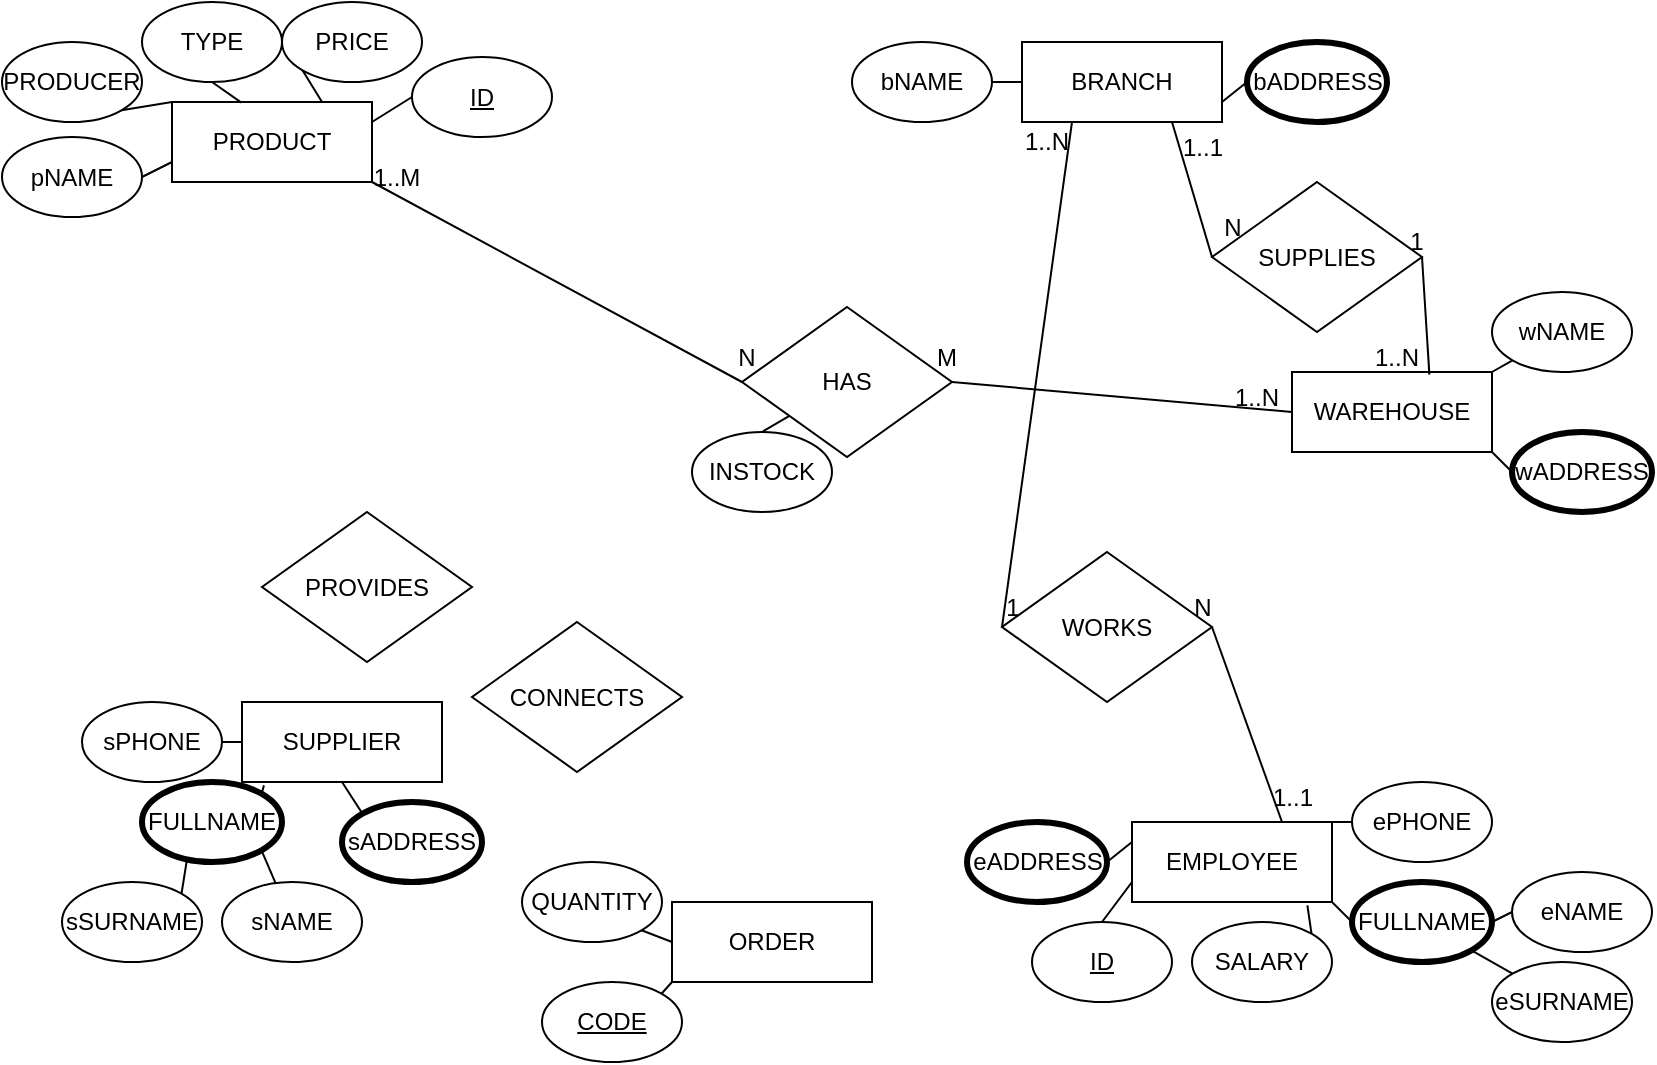 <mxfile version="20.7.4" type="github"><diagram id="JuO-4OBs19GBXd66AHE6" name="Page-1"><mxGraphModel dx="1238" dy="619" grid="1" gridSize="10" guides="1" tooltips="1" connect="1" arrows="0" fold="1" page="1" pageScale="1" pageWidth="850" pageHeight="1100" math="0" shadow="0"><root><mxCell id="0"/><mxCell id="1" parent="0"/><mxCell id="H6YnW9RVQ337V4yiGJH3-79" style="edgeStyle=none;orthogonalLoop=1;jettySize=auto;html=1;exitX=1;exitY=1;exitDx=0;exitDy=0;entryX=0;entryY=0.5;entryDx=0;entryDy=0;endArrow=none;endFill=0;elbow=vertical;" edge="1" parent="1" source="H6YnW9RVQ337V4yiGJH3-1" target="H6YnW9RVQ337V4yiGJH3-75"><mxGeometry relative="1" as="geometry"/></mxCell><mxCell id="H6YnW9RVQ337V4yiGJH3-1" value="PRODUCT" style="rounded=0;whiteSpace=wrap;html=1;labelBackgroundColor=none;" vertex="1" parent="1"><mxGeometry x="95" y="60" width="100" height="40" as="geometry"/></mxCell><mxCell id="H6YnW9RVQ337V4yiGJH3-69" style="edgeStyle=none;orthogonalLoop=1;jettySize=auto;html=1;exitX=1;exitY=0;exitDx=0;exitDy=0;entryX=0;entryY=1;entryDx=0;entryDy=0;endArrow=none;endFill=0;elbow=vertical;" edge="1" parent="1" source="H6YnW9RVQ337V4yiGJH3-5" target="H6YnW9RVQ337V4yiGJH3-11"><mxGeometry relative="1" as="geometry"/></mxCell><mxCell id="H6YnW9RVQ337V4yiGJH3-70" style="edgeStyle=none;orthogonalLoop=1;jettySize=auto;html=1;exitX=1;exitY=1;exitDx=0;exitDy=0;entryX=0;entryY=0.5;entryDx=0;entryDy=0;endArrow=none;endFill=0;elbow=vertical;" edge="1" parent="1" source="H6YnW9RVQ337V4yiGJH3-5" target="H6YnW9RVQ337V4yiGJH3-22"><mxGeometry relative="1" as="geometry"/></mxCell><mxCell id="H6YnW9RVQ337V4yiGJH3-5" value="WAREHOUSE" style="rounded=0;whiteSpace=wrap;html=1;labelBackgroundColor=none;" vertex="1" parent="1"><mxGeometry x="655" y="195" width="100" height="40" as="geometry"/></mxCell><mxCell id="H6YnW9RVQ337V4yiGJH3-95" style="edgeStyle=none;rounded=0;orthogonalLoop=1;jettySize=auto;html=1;exitX=0.75;exitY=1;exitDx=0;exitDy=0;entryX=0;entryY=0.5;entryDx=0;entryDy=0;endArrow=none;endFill=0;" edge="1" parent="1" source="H6YnW9RVQ337V4yiGJH3-6" target="H6YnW9RVQ337V4yiGJH3-91"><mxGeometry relative="1" as="geometry"/></mxCell><mxCell id="H6YnW9RVQ337V4yiGJH3-6" value="BRANCH" style="rounded=0;whiteSpace=wrap;html=1;labelBackgroundColor=none;" vertex="1" parent="1"><mxGeometry x="520" y="30" width="100" height="40" as="geometry"/></mxCell><mxCell id="H6YnW9RVQ337V4yiGJH3-7" value="EMPLOYEE" style="rounded=0;whiteSpace=wrap;html=1;labelBackgroundColor=none;" vertex="1" parent="1"><mxGeometry x="575" y="420" width="100" height="40" as="geometry"/></mxCell><mxCell id="H6YnW9RVQ337V4yiGJH3-8" value="ORDER" style="rounded=0;whiteSpace=wrap;html=1;labelBackgroundColor=none;" vertex="1" parent="1"><mxGeometry x="345" y="460" width="100" height="40" as="geometry"/></mxCell><mxCell id="H6YnW9RVQ337V4yiGJH3-62" style="edgeStyle=none;orthogonalLoop=1;jettySize=auto;html=1;exitX=0.5;exitY=1;exitDx=0;exitDy=0;entryX=0;entryY=0;entryDx=0;entryDy=0;endArrow=none;endFill=0;elbow=vertical;" edge="1" parent="1" source="H6YnW9RVQ337V4yiGJH3-9" target="H6YnW9RVQ337V4yiGJH3-23"><mxGeometry relative="1" as="geometry"/></mxCell><mxCell id="H6YnW9RVQ337V4yiGJH3-9" value="SUPPLIER" style="rounded=0;whiteSpace=wrap;html=1;labelBackgroundColor=none;" vertex="1" parent="1"><mxGeometry x="130" y="360" width="100" height="40" as="geometry"/></mxCell><mxCell id="H6YnW9RVQ337V4yiGJH3-63" style="edgeStyle=none;orthogonalLoop=1;jettySize=auto;html=1;exitX=1;exitY=0.5;exitDx=0;exitDy=0;entryX=0;entryY=0.75;entryDx=0;entryDy=0;endArrow=none;endFill=0;elbow=vertical;" edge="1" parent="1" source="H6YnW9RVQ337V4yiGJH3-10" target="H6YnW9RVQ337V4yiGJH3-1"><mxGeometry relative="1" as="geometry"/></mxCell><mxCell id="H6YnW9RVQ337V4yiGJH3-10" value="pNAME" style="ellipse;whiteSpace=wrap;html=1;labelBackgroundColor=none;rounded=0;" vertex="1" parent="1"><mxGeometry x="10" y="77.5" width="70" height="40" as="geometry"/></mxCell><mxCell id="H6YnW9RVQ337V4yiGJH3-11" value="wNAME" style="ellipse;whiteSpace=wrap;html=1;labelBackgroundColor=none;rounded=0;" vertex="1" parent="1"><mxGeometry x="755" y="155" width="70" height="40" as="geometry"/></mxCell><mxCell id="H6YnW9RVQ337V4yiGJH3-97" style="edgeStyle=none;rounded=0;orthogonalLoop=1;jettySize=auto;html=1;exitX=1;exitY=0.5;exitDx=0;exitDy=0;entryX=0;entryY=0.5;entryDx=0;entryDy=0;endArrow=none;endFill=0;" edge="1" parent="1" source="H6YnW9RVQ337V4yiGJH3-12" target="H6YnW9RVQ337V4yiGJH3-6"><mxGeometry relative="1" as="geometry"/></mxCell><mxCell id="H6YnW9RVQ337V4yiGJH3-12" value="bNAME" style="ellipse;whiteSpace=wrap;html=1;labelBackgroundColor=none;rounded=0;" vertex="1" parent="1"><mxGeometry x="435" y="30" width="70" height="40" as="geometry"/></mxCell><mxCell id="H6YnW9RVQ337V4yiGJH3-53" style="edgeStyle=none;orthogonalLoop=1;jettySize=auto;html=1;exitX=0;exitY=0.5;exitDx=0;exitDy=0;entryX=1;entryY=0.5;entryDx=0;entryDy=0;endArrow=none;endFill=0;elbow=vertical;" edge="1" parent="1" source="H6YnW9RVQ337V4yiGJH3-13" target="H6YnW9RVQ337V4yiGJH3-26"><mxGeometry relative="1" as="geometry"/></mxCell><mxCell id="H6YnW9RVQ337V4yiGJH3-13" value="eNAME" style="ellipse;whiteSpace=wrap;html=1;labelBackgroundColor=none;rounded=0;" vertex="1" parent="1"><mxGeometry x="765" y="445" width="70" height="40" as="geometry"/></mxCell><mxCell id="H6YnW9RVQ337V4yiGJH3-14" value="sNAME" style="ellipse;whiteSpace=wrap;html=1;labelBackgroundColor=none;rounded=0;" vertex="1" parent="1"><mxGeometry x="120" y="450" width="70" height="40" as="geometry"/></mxCell><mxCell id="H6YnW9RVQ337V4yiGJH3-65" style="edgeStyle=none;orthogonalLoop=1;jettySize=auto;html=1;exitX=0.5;exitY=1;exitDx=0;exitDy=0;entryX=0.347;entryY=0.008;entryDx=0;entryDy=0;entryPerimeter=0;endArrow=none;endFill=0;elbow=vertical;" edge="1" parent="1" source="H6YnW9RVQ337V4yiGJH3-15" target="H6YnW9RVQ337V4yiGJH3-1"><mxGeometry relative="1" as="geometry"/></mxCell><mxCell id="H6YnW9RVQ337V4yiGJH3-15" value="TYPE" style="ellipse;whiteSpace=wrap;html=1;labelBackgroundColor=none;rounded=0;" vertex="1" parent="1"><mxGeometry x="80" y="10" width="70" height="40" as="geometry"/></mxCell><mxCell id="H6YnW9RVQ337V4yiGJH3-64" style="edgeStyle=none;orthogonalLoop=1;jettySize=auto;html=1;exitX=1;exitY=1;exitDx=0;exitDy=0;entryX=0;entryY=0;entryDx=0;entryDy=0;endArrow=none;endFill=0;elbow=vertical;" edge="1" parent="1" source="H6YnW9RVQ337V4yiGJH3-16" target="H6YnW9RVQ337V4yiGJH3-1"><mxGeometry relative="1" as="geometry"/></mxCell><mxCell id="H6YnW9RVQ337V4yiGJH3-16" value="PRODUCER" style="ellipse;whiteSpace=wrap;html=1;labelBackgroundColor=none;rounded=0;" vertex="1" parent="1"><mxGeometry x="10" y="30" width="70" height="40" as="geometry"/></mxCell><mxCell id="H6YnW9RVQ337V4yiGJH3-66" style="edgeStyle=none;orthogonalLoop=1;jettySize=auto;html=1;exitX=0;exitY=1;exitDx=0;exitDy=0;entryX=0.75;entryY=0;entryDx=0;entryDy=0;endArrow=none;endFill=0;elbow=vertical;" edge="1" parent="1" source="H6YnW9RVQ337V4yiGJH3-18" target="H6YnW9RVQ337V4yiGJH3-1"><mxGeometry relative="1" as="geometry"/></mxCell><mxCell id="H6YnW9RVQ337V4yiGJH3-18" value="PRICE" style="ellipse;whiteSpace=wrap;html=1;labelBackgroundColor=none;rounded=0;" vertex="1" parent="1"><mxGeometry x="150" y="10" width="70" height="40" as="geometry"/></mxCell><mxCell id="H6YnW9RVQ337V4yiGJH3-71" style="edgeStyle=none;orthogonalLoop=1;jettySize=auto;html=1;exitX=0;exitY=0.5;exitDx=0;exitDy=0;entryX=1;entryY=0.75;entryDx=0;entryDy=0;endArrow=none;endFill=0;elbow=vertical;" edge="1" parent="1" source="H6YnW9RVQ337V4yiGJH3-20" target="H6YnW9RVQ337V4yiGJH3-6"><mxGeometry relative="1" as="geometry"/></mxCell><mxCell id="H6YnW9RVQ337V4yiGJH3-20" value="bADDRESS" style="ellipse;whiteSpace=wrap;html=1;strokeWidth=3;labelBackgroundColor=none;rounded=0;" vertex="1" parent="1"><mxGeometry x="632.5" y="30" width="70" height="40" as="geometry"/></mxCell><mxCell id="H6YnW9RVQ337V4yiGJH3-107" style="edgeStyle=none;rounded=0;orthogonalLoop=1;jettySize=auto;html=1;exitX=1;exitY=0.5;exitDx=0;exitDy=0;entryX=0;entryY=0.25;entryDx=0;entryDy=0;endArrow=none;endFill=0;" edge="1" parent="1" source="H6YnW9RVQ337V4yiGJH3-21" target="H6YnW9RVQ337V4yiGJH3-7"><mxGeometry relative="1" as="geometry"/></mxCell><mxCell id="H6YnW9RVQ337V4yiGJH3-21" value="eADDRESS" style="ellipse;whiteSpace=wrap;html=1;strokeWidth=3;labelBackgroundColor=none;rounded=0;" vertex="1" parent="1"><mxGeometry x="492.5" y="420" width="70" height="40" as="geometry"/></mxCell><mxCell id="H6YnW9RVQ337V4yiGJH3-22" value="wADDRESS" style="ellipse;whiteSpace=wrap;html=1;strokeWidth=3;labelBackgroundColor=none;rounded=0;" vertex="1" parent="1"><mxGeometry x="765" y="225" width="70" height="40" as="geometry"/></mxCell><mxCell id="H6YnW9RVQ337V4yiGJH3-23" value="sADDRESS" style="ellipse;whiteSpace=wrap;html=1;strokeWidth=3;labelBackgroundColor=none;rounded=0;" vertex="1" parent="1"><mxGeometry x="180" y="410" width="70" height="40" as="geometry"/></mxCell><mxCell id="H6YnW9RVQ337V4yiGJH3-59" style="edgeStyle=none;orthogonalLoop=1;jettySize=auto;html=1;exitX=1;exitY=0;exitDx=0;exitDy=0;entryX=0.11;entryY=1.042;entryDx=0;entryDy=0;entryPerimeter=0;endArrow=none;endFill=0;elbow=vertical;" edge="1" parent="1" source="H6YnW9RVQ337V4yiGJH3-25" target="H6YnW9RVQ337V4yiGJH3-9"><mxGeometry relative="1" as="geometry"/></mxCell><mxCell id="H6YnW9RVQ337V4yiGJH3-61" style="edgeStyle=none;orthogonalLoop=1;jettySize=auto;html=1;exitX=1;exitY=1;exitDx=0;exitDy=0;endArrow=none;endFill=0;elbow=vertical;" edge="1" parent="1" source="H6YnW9RVQ337V4yiGJH3-25" target="H6YnW9RVQ337V4yiGJH3-14"><mxGeometry relative="1" as="geometry"/></mxCell><mxCell id="H6YnW9RVQ337V4yiGJH3-25" value="FULLNAME" style="ellipse;whiteSpace=wrap;html=1;strokeWidth=3;labelBackgroundColor=none;rounded=0;" vertex="1" parent="1"><mxGeometry x="80" y="400" width="70" height="40" as="geometry"/></mxCell><mxCell id="H6YnW9RVQ337V4yiGJH3-51" style="orthogonalLoop=1;jettySize=auto;html=1;exitX=0;exitY=0.5;exitDx=0;exitDy=0;endArrow=none;endFill=0;elbow=vertical;entryX=1;entryY=1;entryDx=0;entryDy=0;" edge="1" parent="1" source="H6YnW9RVQ337V4yiGJH3-26" target="H6YnW9RVQ337V4yiGJH3-7"><mxGeometry relative="1" as="geometry"><mxPoint x="725" y="590" as="targetPoint"/></mxGeometry></mxCell><mxCell id="H6YnW9RVQ337V4yiGJH3-26" value="FULLNAME" style="ellipse;whiteSpace=wrap;html=1;strokeWidth=3;labelBackgroundColor=none;rounded=0;" vertex="1" parent="1"><mxGeometry x="685" y="450" width="70" height="40" as="geometry"/></mxCell><mxCell id="H6YnW9RVQ337V4yiGJH3-54" style="edgeStyle=none;orthogonalLoop=1;jettySize=auto;html=1;exitX=0;exitY=0.5;exitDx=0;exitDy=0;entryX=1;entryY=0;entryDx=0;entryDy=0;endArrow=none;endFill=0;elbow=vertical;" edge="1" parent="1" source="H6YnW9RVQ337V4yiGJH3-27" target="H6YnW9RVQ337V4yiGJH3-7"><mxGeometry relative="1" as="geometry"/></mxCell><mxCell id="H6YnW9RVQ337V4yiGJH3-27" value="ePHONE" style="ellipse;whiteSpace=wrap;html=1;labelBackgroundColor=none;rounded=0;" vertex="1" parent="1"><mxGeometry x="685" y="400" width="70" height="40" as="geometry"/></mxCell><mxCell id="H6YnW9RVQ337V4yiGJH3-58" style="edgeStyle=none;orthogonalLoop=1;jettySize=auto;html=1;exitX=1;exitY=0.5;exitDx=0;exitDy=0;entryX=0;entryY=0.5;entryDx=0;entryDy=0;endArrow=none;endFill=0;elbow=vertical;" edge="1" parent="1" source="H6YnW9RVQ337V4yiGJH3-28" target="H6YnW9RVQ337V4yiGJH3-9"><mxGeometry relative="1" as="geometry"/></mxCell><mxCell id="H6YnW9RVQ337V4yiGJH3-28" value="sPHONE" style="ellipse;whiteSpace=wrap;html=1;labelBackgroundColor=none;rounded=0;" vertex="1" parent="1"><mxGeometry x="50" y="360" width="70" height="40" as="geometry"/></mxCell><mxCell id="H6YnW9RVQ337V4yiGJH3-60" style="edgeStyle=none;orthogonalLoop=1;jettySize=auto;html=1;exitX=1;exitY=0;exitDx=0;exitDy=0;entryX=0.319;entryY=0.992;entryDx=0;entryDy=0;entryPerimeter=0;endArrow=none;endFill=0;elbow=vertical;" edge="1" parent="1" source="H6YnW9RVQ337V4yiGJH3-30" target="H6YnW9RVQ337V4yiGJH3-25"><mxGeometry relative="1" as="geometry"/></mxCell><mxCell id="H6YnW9RVQ337V4yiGJH3-30" value="sSURNAME" style="ellipse;whiteSpace=wrap;html=1;labelBackgroundColor=none;rounded=0;" vertex="1" parent="1"><mxGeometry x="40" y="450" width="70" height="40" as="geometry"/></mxCell><mxCell id="H6YnW9RVQ337V4yiGJH3-52" style="edgeStyle=none;orthogonalLoop=1;jettySize=auto;html=1;exitX=0;exitY=0;exitDx=0;exitDy=0;entryX=1;entryY=1;entryDx=0;entryDy=0;endArrow=none;endFill=0;elbow=vertical;" edge="1" parent="1" source="H6YnW9RVQ337V4yiGJH3-31" target="H6YnW9RVQ337V4yiGJH3-26"><mxGeometry relative="1" as="geometry"/></mxCell><mxCell id="H6YnW9RVQ337V4yiGJH3-31" value="eSURNAME" style="ellipse;whiteSpace=wrap;html=1;labelBackgroundColor=none;rounded=0;" vertex="1" parent="1"><mxGeometry x="755" y="490" width="70" height="40" as="geometry"/></mxCell><mxCell id="H6YnW9RVQ337V4yiGJH3-56" style="edgeStyle=none;orthogonalLoop=1;jettySize=auto;html=1;exitX=1;exitY=0;exitDx=0;exitDy=0;entryX=0.877;entryY=1.042;entryDx=0;entryDy=0;entryPerimeter=0;endArrow=none;endFill=0;elbow=vertical;" edge="1" parent="1" source="H6YnW9RVQ337V4yiGJH3-32" target="H6YnW9RVQ337V4yiGJH3-7"><mxGeometry relative="1" as="geometry"/></mxCell><mxCell id="H6YnW9RVQ337V4yiGJH3-32" value="SALARY" style="ellipse;whiteSpace=wrap;html=1;labelBackgroundColor=none;rounded=0;" vertex="1" parent="1"><mxGeometry x="605" y="470" width="70" height="40" as="geometry"/></mxCell><mxCell id="H6YnW9RVQ337V4yiGJH3-57" style="edgeStyle=none;orthogonalLoop=1;jettySize=auto;html=1;exitX=0.5;exitY=0;exitDx=0;exitDy=0;entryX=0;entryY=0.75;entryDx=0;entryDy=0;endArrow=none;endFill=0;elbow=vertical;" edge="1" parent="1" source="H6YnW9RVQ337V4yiGJH3-33" target="H6YnW9RVQ337V4yiGJH3-7"><mxGeometry relative="1" as="geometry"/></mxCell><mxCell id="H6YnW9RVQ337V4yiGJH3-33" value="ID" style="ellipse;whiteSpace=wrap;html=1;fontStyle=4;labelBorderColor=none;labelBackgroundColor=none;rounded=0;" vertex="1" parent="1"><mxGeometry x="525" y="470" width="70" height="40" as="geometry"/></mxCell><mxCell id="H6YnW9RVQ337V4yiGJH3-67" style="edgeStyle=none;orthogonalLoop=1;jettySize=auto;html=1;exitX=1;exitY=0;exitDx=0;exitDy=0;entryX=0;entryY=1;entryDx=0;entryDy=0;endArrow=none;endFill=0;elbow=vertical;" edge="1" parent="1" source="H6YnW9RVQ337V4yiGJH3-34" target="H6YnW9RVQ337V4yiGJH3-8"><mxGeometry relative="1" as="geometry"/></mxCell><mxCell id="H6YnW9RVQ337V4yiGJH3-34" value="&lt;u&gt;CODE&lt;/u&gt;" style="ellipse;whiteSpace=wrap;html=1;labelBackgroundColor=none;rounded=0;" vertex="1" parent="1"><mxGeometry x="280" y="500" width="70" height="40" as="geometry"/></mxCell><mxCell id="H6YnW9RVQ337V4yiGJH3-68" style="edgeStyle=none;orthogonalLoop=1;jettySize=auto;html=1;exitX=1;exitY=1;exitDx=0;exitDy=0;entryX=0;entryY=0.5;entryDx=0;entryDy=0;endArrow=none;endFill=0;elbow=vertical;" edge="1" parent="1" source="H6YnW9RVQ337V4yiGJH3-36" target="H6YnW9RVQ337V4yiGJH3-8"><mxGeometry relative="1" as="geometry"/></mxCell><mxCell id="H6YnW9RVQ337V4yiGJH3-36" value="QUANTITY" style="ellipse;whiteSpace=wrap;html=1;labelBackgroundColor=none;rounded=0;" vertex="1" parent="1"><mxGeometry x="270" y="440" width="70" height="40" as="geometry"/></mxCell><mxCell id="H6YnW9RVQ337V4yiGJH3-80" style="edgeStyle=none;orthogonalLoop=1;jettySize=auto;html=1;exitX=1;exitY=0.5;exitDx=0;exitDy=0;entryX=0;entryY=0.5;entryDx=0;entryDy=0;endArrow=none;endFill=0;elbow=vertical;" edge="1" parent="1" source="H6YnW9RVQ337V4yiGJH3-75" target="H6YnW9RVQ337V4yiGJH3-5"><mxGeometry relative="1" as="geometry"/></mxCell><mxCell id="H6YnW9RVQ337V4yiGJH3-75" value="HAS" style="rhombus;whiteSpace=wrap;html=1;" vertex="1" parent="1"><mxGeometry x="380" y="162.5" width="105" height="75" as="geometry"/></mxCell><mxCell id="H6YnW9RVQ337V4yiGJH3-76" style="edgeStyle=none;orthogonalLoop=1;jettySize=auto;html=1;exitX=1;exitY=0;exitDx=0;exitDy=0;endArrow=none;endFill=0;elbow=vertical;" edge="1" parent="1" source="H6YnW9RVQ337V4yiGJH3-75" target="H6YnW9RVQ337V4yiGJH3-75"><mxGeometry relative="1" as="geometry"/></mxCell><mxCell id="H6YnW9RVQ337V4yiGJH3-78" style="edgeStyle=none;orthogonalLoop=1;jettySize=auto;html=1;exitX=0.5;exitY=0;exitDx=0;exitDy=0;endArrow=none;endFill=0;elbow=vertical;" edge="1" parent="1" source="H6YnW9RVQ337V4yiGJH3-77" target="H6YnW9RVQ337V4yiGJH3-75"><mxGeometry relative="1" as="geometry"/></mxCell><mxCell id="H6YnW9RVQ337V4yiGJH3-77" value="INSTOCK" style="ellipse;whiteSpace=wrap;html=1;labelBackgroundColor=none;rounded=0;" vertex="1" parent="1"><mxGeometry x="355" y="225" width="70" height="40" as="geometry"/></mxCell><mxCell id="H6YnW9RVQ337V4yiGJH3-81" value="N" style="text;html=1;strokeColor=none;fillColor=none;align=center;verticalAlign=middle;whiteSpace=wrap;rounded=0;" vertex="1" parent="1"><mxGeometry x="360" y="175" width="45" height="25" as="geometry"/></mxCell><mxCell id="H6YnW9RVQ337V4yiGJH3-82" value="M" style="text;html=1;strokeColor=none;fillColor=none;align=center;verticalAlign=middle;whiteSpace=wrap;rounded=0;" vertex="1" parent="1"><mxGeometry x="460" y="175" width="45" height="25" as="geometry"/></mxCell><mxCell id="H6YnW9RVQ337V4yiGJH3-83" value="1..N" style="text;html=1;strokeColor=none;fillColor=none;align=center;verticalAlign=middle;whiteSpace=wrap;rounded=0;" vertex="1" parent="1"><mxGeometry x="615" y="195" width="45" height="25" as="geometry"/></mxCell><mxCell id="H6YnW9RVQ337V4yiGJH3-85" value="1..M" style="text;html=1;strokeColor=none;fillColor=none;align=center;verticalAlign=middle;whiteSpace=wrap;rounded=0;" vertex="1" parent="1"><mxGeometry x="185" y="85" width="45" height="25" as="geometry"/></mxCell><mxCell id="H6YnW9RVQ337V4yiGJH3-89" style="edgeStyle=none;orthogonalLoop=1;jettySize=auto;html=1;exitX=0;exitY=0.5;exitDx=0;exitDy=0;entryX=1;entryY=0.25;entryDx=0;entryDy=0;endArrow=none;endFill=0;elbow=vertical;" edge="1" parent="1" source="H6YnW9RVQ337V4yiGJH3-88" target="H6YnW9RVQ337V4yiGJH3-1"><mxGeometry relative="1" as="geometry"/></mxCell><mxCell id="H6YnW9RVQ337V4yiGJH3-88" value="ID" style="ellipse;whiteSpace=wrap;html=1;fontStyle=4;labelBorderColor=none;labelBackgroundColor=none;rounded=0;" vertex="1" parent="1"><mxGeometry x="215" y="37.5" width="70" height="40" as="geometry"/></mxCell><mxCell id="H6YnW9RVQ337V4yiGJH3-96" style="edgeStyle=none;rounded=0;orthogonalLoop=1;jettySize=auto;html=1;exitX=1;exitY=0.5;exitDx=0;exitDy=0;entryX=0.687;entryY=0.033;entryDx=0;entryDy=0;entryPerimeter=0;endArrow=none;endFill=0;" edge="1" parent="1" source="H6YnW9RVQ337V4yiGJH3-91" target="H6YnW9RVQ337V4yiGJH3-5"><mxGeometry relative="1" as="geometry"/></mxCell><mxCell id="H6YnW9RVQ337V4yiGJH3-91" value="SUPPLIES" style="rhombus;whiteSpace=wrap;html=1;" vertex="1" parent="1"><mxGeometry x="615" y="100" width="105" height="75" as="geometry"/></mxCell><mxCell id="H6YnW9RVQ337V4yiGJH3-98" value="N" style="text;html=1;strokeColor=none;fillColor=none;align=center;verticalAlign=middle;whiteSpace=wrap;rounded=0;" vertex="1" parent="1"><mxGeometry x="602.5" y="110" width="45" height="25" as="geometry"/></mxCell><mxCell id="H6YnW9RVQ337V4yiGJH3-99" value="1..N" style="text;html=1;strokeColor=none;fillColor=none;align=center;verticalAlign=middle;whiteSpace=wrap;rounded=0;" vertex="1" parent="1"><mxGeometry x="685" y="175" width="45" height="25" as="geometry"/></mxCell><mxCell id="H6YnW9RVQ337V4yiGJH3-100" value="1" style="text;html=1;strokeColor=none;fillColor=none;align=center;verticalAlign=middle;whiteSpace=wrap;rounded=0;" vertex="1" parent="1"><mxGeometry x="695" y="117.5" width="45" height="25" as="geometry"/></mxCell><mxCell id="H6YnW9RVQ337V4yiGJH3-101" value="1..1" style="text;html=1;strokeColor=none;fillColor=none;align=center;verticalAlign=middle;whiteSpace=wrap;rounded=0;" vertex="1" parent="1"><mxGeometry x="587.5" y="70" width="45" height="25" as="geometry"/></mxCell><mxCell id="H6YnW9RVQ337V4yiGJH3-109" style="edgeStyle=none;rounded=0;orthogonalLoop=1;jettySize=auto;html=1;exitX=1;exitY=0.5;exitDx=0;exitDy=0;entryX=0.75;entryY=0;entryDx=0;entryDy=0;endArrow=none;endFill=0;" edge="1" parent="1" source="H6YnW9RVQ337V4yiGJH3-102" target="H6YnW9RVQ337V4yiGJH3-7"><mxGeometry relative="1" as="geometry"/></mxCell><mxCell id="H6YnW9RVQ337V4yiGJH3-110" style="edgeStyle=none;rounded=0;orthogonalLoop=1;jettySize=auto;html=1;exitX=0;exitY=0.5;exitDx=0;exitDy=0;entryX=0.25;entryY=1;entryDx=0;entryDy=0;endArrow=none;endFill=0;" edge="1" parent="1" source="H6YnW9RVQ337V4yiGJH3-102" target="H6YnW9RVQ337V4yiGJH3-6"><mxGeometry relative="1" as="geometry"/></mxCell><mxCell id="H6YnW9RVQ337V4yiGJH3-102" value="WORKS" style="rhombus;whiteSpace=wrap;html=1;" vertex="1" parent="1"><mxGeometry x="510" y="285" width="105" height="75" as="geometry"/></mxCell><mxCell id="H6YnW9RVQ337V4yiGJH3-108" value="1..1" style="text;html=1;strokeColor=none;fillColor=none;align=center;verticalAlign=middle;whiteSpace=wrap;rounded=0;" vertex="1" parent="1"><mxGeometry x="632.5" y="395" width="45" height="25" as="geometry"/></mxCell><mxCell id="H6YnW9RVQ337V4yiGJH3-111" value="1..N" style="text;html=1;strokeColor=none;fillColor=none;align=center;verticalAlign=middle;whiteSpace=wrap;rounded=0;" vertex="1" parent="1"><mxGeometry x="510" y="67.5" width="45" height="25" as="geometry"/></mxCell><mxCell id="H6YnW9RVQ337V4yiGJH3-112" value="N" style="text;html=1;strokeColor=none;fillColor=none;align=center;verticalAlign=middle;whiteSpace=wrap;rounded=0;" vertex="1" parent="1"><mxGeometry x="587.5" y="300" width="45" height="25" as="geometry"/></mxCell><mxCell id="H6YnW9RVQ337V4yiGJH3-113" value="1" style="text;html=1;strokeColor=none;fillColor=none;align=center;verticalAlign=middle;whiteSpace=wrap;rounded=0;" vertex="1" parent="1"><mxGeometry x="492.5" y="300" width="45" height="25" as="geometry"/></mxCell><mxCell id="H6YnW9RVQ337V4yiGJH3-114" value="PROVIDES" style="rhombus;whiteSpace=wrap;html=1;" vertex="1" parent="1"><mxGeometry x="140" y="265" width="105" height="75" as="geometry"/></mxCell><mxCell id="H6YnW9RVQ337V4yiGJH3-115" value="CONNECTS" style="rhombus;whiteSpace=wrap;html=1;" vertex="1" parent="1"><mxGeometry x="245" y="320" width="105" height="75" as="geometry"/></mxCell></root></mxGraphModel></diagram></mxfile>